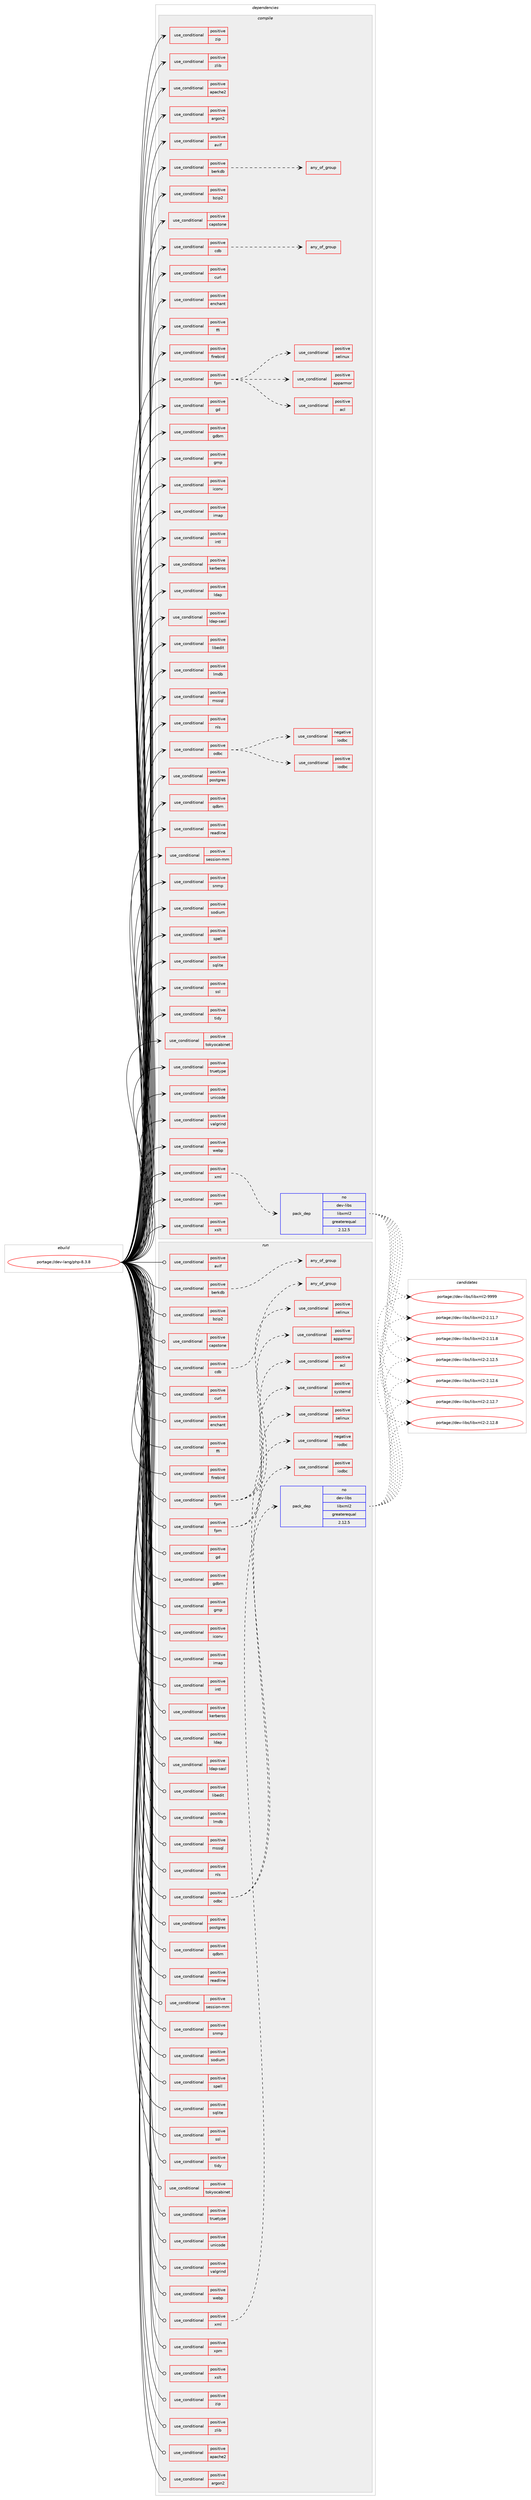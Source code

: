 digraph prolog {

# *************
# Graph options
# *************

newrank=true;
concentrate=true;
compound=true;
graph [rankdir=LR,fontname=Helvetica,fontsize=10,ranksep=1.5];#, ranksep=2.5, nodesep=0.2];
edge  [arrowhead=vee];
node  [fontname=Helvetica,fontsize=10];

# **********
# The ebuild
# **********

subgraph cluster_leftcol {
color=gray;
rank=same;
label=<<i>ebuild</i>>;
id [label="portage://dev-lang/php-8.3.8", color=red, width=4, href="../dev-lang/php-8.3.8.svg"];
}

# ****************
# The dependencies
# ****************

subgraph cluster_midcol {
color=gray;
label=<<i>dependencies</i>>;
subgraph cluster_compile {
fillcolor="#eeeeee";
style=filled;
label=<<i>compile</i>>;
subgraph cond23176 {
dependency51528 [label=<<TABLE BORDER="0" CELLBORDER="1" CELLSPACING="0" CELLPADDING="4"><TR><TD ROWSPAN="3" CELLPADDING="10">use_conditional</TD></TR><TR><TD>positive</TD></TR><TR><TD>apache2</TD></TR></TABLE>>, shape=none, color=red];
# *** BEGIN UNKNOWN DEPENDENCY TYPE (TODO) ***
# dependency51528 -> package_dependency(portage://dev-lang/php-8.3.8,install,no,www-servers,apache,none,[,,],[],[use(enable(apache2_modules_unixd),positive),use(equal(threads),none)])
# *** END UNKNOWN DEPENDENCY TYPE (TODO) ***

}
id:e -> dependency51528:w [weight=20,style="solid",arrowhead="vee"];
subgraph cond23177 {
dependency51529 [label=<<TABLE BORDER="0" CELLBORDER="1" CELLSPACING="0" CELLPADDING="4"><TR><TD ROWSPAN="3" CELLPADDING="10">use_conditional</TD></TR><TR><TD>positive</TD></TR><TR><TD>argon2</TD></TR></TABLE>>, shape=none, color=red];
# *** BEGIN UNKNOWN DEPENDENCY TYPE (TODO) ***
# dependency51529 -> package_dependency(portage://dev-lang/php-8.3.8,install,no,app-crypt,argon2,none,[,,],any_same_slot,[])
# *** END UNKNOWN DEPENDENCY TYPE (TODO) ***

}
id:e -> dependency51529:w [weight=20,style="solid",arrowhead="vee"];
subgraph cond23178 {
dependency51530 [label=<<TABLE BORDER="0" CELLBORDER="1" CELLSPACING="0" CELLPADDING="4"><TR><TD ROWSPAN="3" CELLPADDING="10">use_conditional</TD></TR><TR><TD>positive</TD></TR><TR><TD>avif</TD></TR></TABLE>>, shape=none, color=red];
# *** BEGIN UNKNOWN DEPENDENCY TYPE (TODO) ***
# dependency51530 -> package_dependency(portage://dev-lang/php-8.3.8,install,no,media-libs,libavif,none,[,,],any_same_slot,[])
# *** END UNKNOWN DEPENDENCY TYPE (TODO) ***

}
id:e -> dependency51530:w [weight=20,style="solid",arrowhead="vee"];
subgraph cond23179 {
dependency51531 [label=<<TABLE BORDER="0" CELLBORDER="1" CELLSPACING="0" CELLPADDING="4"><TR><TD ROWSPAN="3" CELLPADDING="10">use_conditional</TD></TR><TR><TD>positive</TD></TR><TR><TD>berkdb</TD></TR></TABLE>>, shape=none, color=red];
subgraph any950 {
dependency51532 [label=<<TABLE BORDER="0" CELLBORDER="1" CELLSPACING="0" CELLPADDING="4"><TR><TD CELLPADDING="10">any_of_group</TD></TR></TABLE>>, shape=none, color=red];# *** BEGIN UNKNOWN DEPENDENCY TYPE (TODO) ***
# dependency51532 -> package_dependency(portage://dev-lang/php-8.3.8,install,no,sys-libs,db,none,[,,],[slot(5.3)],[])
# *** END UNKNOWN DEPENDENCY TYPE (TODO) ***

# *** BEGIN UNKNOWN DEPENDENCY TYPE (TODO) ***
# dependency51532 -> package_dependency(portage://dev-lang/php-8.3.8,install,no,sys-libs,db,none,[,,],[slot(4.8)],[])
# *** END UNKNOWN DEPENDENCY TYPE (TODO) ***

}
dependency51531:e -> dependency51532:w [weight=20,style="dashed",arrowhead="vee"];
}
id:e -> dependency51531:w [weight=20,style="solid",arrowhead="vee"];
subgraph cond23180 {
dependency51533 [label=<<TABLE BORDER="0" CELLBORDER="1" CELLSPACING="0" CELLPADDING="4"><TR><TD ROWSPAN="3" CELLPADDING="10">use_conditional</TD></TR><TR><TD>positive</TD></TR><TR><TD>bzip2</TD></TR></TABLE>>, shape=none, color=red];
# *** BEGIN UNKNOWN DEPENDENCY TYPE (TODO) ***
# dependency51533 -> package_dependency(portage://dev-lang/php-8.3.8,install,no,app-arch,bzip2,none,[,,],[slot(0),equal],[])
# *** END UNKNOWN DEPENDENCY TYPE (TODO) ***

}
id:e -> dependency51533:w [weight=20,style="solid",arrowhead="vee"];
subgraph cond23181 {
dependency51534 [label=<<TABLE BORDER="0" CELLBORDER="1" CELLSPACING="0" CELLPADDING="4"><TR><TD ROWSPAN="3" CELLPADDING="10">use_conditional</TD></TR><TR><TD>positive</TD></TR><TR><TD>capstone</TD></TR></TABLE>>, shape=none, color=red];
# *** BEGIN UNKNOWN DEPENDENCY TYPE (TODO) ***
# dependency51534 -> package_dependency(portage://dev-lang/php-8.3.8,install,no,dev-libs,capstone,none,[,,],[],[])
# *** END UNKNOWN DEPENDENCY TYPE (TODO) ***

}
id:e -> dependency51534:w [weight=20,style="solid",arrowhead="vee"];
subgraph cond23182 {
dependency51535 [label=<<TABLE BORDER="0" CELLBORDER="1" CELLSPACING="0" CELLPADDING="4"><TR><TD ROWSPAN="3" CELLPADDING="10">use_conditional</TD></TR><TR><TD>positive</TD></TR><TR><TD>cdb</TD></TR></TABLE>>, shape=none, color=red];
subgraph any951 {
dependency51536 [label=<<TABLE BORDER="0" CELLBORDER="1" CELLSPACING="0" CELLPADDING="4"><TR><TD CELLPADDING="10">any_of_group</TD></TR></TABLE>>, shape=none, color=red];# *** BEGIN UNKNOWN DEPENDENCY TYPE (TODO) ***
# dependency51536 -> package_dependency(portage://dev-lang/php-8.3.8,install,no,dev-db,cdb,none,[,,],[],[])
# *** END UNKNOWN DEPENDENCY TYPE (TODO) ***

# *** BEGIN UNKNOWN DEPENDENCY TYPE (TODO) ***
# dependency51536 -> package_dependency(portage://dev-lang/php-8.3.8,install,no,dev-db,tinycdb,none,[,,],[],[])
# *** END UNKNOWN DEPENDENCY TYPE (TODO) ***

}
dependency51535:e -> dependency51536:w [weight=20,style="dashed",arrowhead="vee"];
}
id:e -> dependency51535:w [weight=20,style="solid",arrowhead="vee"];
subgraph cond23183 {
dependency51537 [label=<<TABLE BORDER="0" CELLBORDER="1" CELLSPACING="0" CELLPADDING="4"><TR><TD ROWSPAN="3" CELLPADDING="10">use_conditional</TD></TR><TR><TD>positive</TD></TR><TR><TD>curl</TD></TR></TABLE>>, shape=none, color=red];
# *** BEGIN UNKNOWN DEPENDENCY TYPE (TODO) ***
# dependency51537 -> package_dependency(portage://dev-lang/php-8.3.8,install,no,net-misc,curl,none,[,,],[],[])
# *** END UNKNOWN DEPENDENCY TYPE (TODO) ***

}
id:e -> dependency51537:w [weight=20,style="solid",arrowhead="vee"];
subgraph cond23184 {
dependency51538 [label=<<TABLE BORDER="0" CELLBORDER="1" CELLSPACING="0" CELLPADDING="4"><TR><TD ROWSPAN="3" CELLPADDING="10">use_conditional</TD></TR><TR><TD>positive</TD></TR><TR><TD>enchant</TD></TR></TABLE>>, shape=none, color=red];
# *** BEGIN UNKNOWN DEPENDENCY TYPE (TODO) ***
# dependency51538 -> package_dependency(portage://dev-lang/php-8.3.8,install,no,app-text,enchant,none,[,,],[slot(2)],[])
# *** END UNKNOWN DEPENDENCY TYPE (TODO) ***

}
id:e -> dependency51538:w [weight=20,style="solid",arrowhead="vee"];
subgraph cond23185 {
dependency51539 [label=<<TABLE BORDER="0" CELLBORDER="1" CELLSPACING="0" CELLPADDING="4"><TR><TD ROWSPAN="3" CELLPADDING="10">use_conditional</TD></TR><TR><TD>positive</TD></TR><TR><TD>ffi</TD></TR></TABLE>>, shape=none, color=red];
# *** BEGIN UNKNOWN DEPENDENCY TYPE (TODO) ***
# dependency51539 -> package_dependency(portage://dev-lang/php-8.3.8,install,no,dev-libs,libffi,none,[,,],any_same_slot,[])
# *** END UNKNOWN DEPENDENCY TYPE (TODO) ***

}
id:e -> dependency51539:w [weight=20,style="solid",arrowhead="vee"];
subgraph cond23186 {
dependency51540 [label=<<TABLE BORDER="0" CELLBORDER="1" CELLSPACING="0" CELLPADDING="4"><TR><TD ROWSPAN="3" CELLPADDING="10">use_conditional</TD></TR><TR><TD>positive</TD></TR><TR><TD>firebird</TD></TR></TABLE>>, shape=none, color=red];
# *** BEGIN UNKNOWN DEPENDENCY TYPE (TODO) ***
# dependency51540 -> package_dependency(portage://dev-lang/php-8.3.8,install,no,dev-db,firebird,none,[,,],[],[])
# *** END UNKNOWN DEPENDENCY TYPE (TODO) ***

}
id:e -> dependency51540:w [weight=20,style="solid",arrowhead="vee"];
subgraph cond23187 {
dependency51541 [label=<<TABLE BORDER="0" CELLBORDER="1" CELLSPACING="0" CELLPADDING="4"><TR><TD ROWSPAN="3" CELLPADDING="10">use_conditional</TD></TR><TR><TD>positive</TD></TR><TR><TD>fpm</TD></TR></TABLE>>, shape=none, color=red];
subgraph cond23188 {
dependency51542 [label=<<TABLE BORDER="0" CELLBORDER="1" CELLSPACING="0" CELLPADDING="4"><TR><TD ROWSPAN="3" CELLPADDING="10">use_conditional</TD></TR><TR><TD>positive</TD></TR><TR><TD>acl</TD></TR></TABLE>>, shape=none, color=red];
# *** BEGIN UNKNOWN DEPENDENCY TYPE (TODO) ***
# dependency51542 -> package_dependency(portage://dev-lang/php-8.3.8,install,no,sys-apps,acl,none,[,,],[],[])
# *** END UNKNOWN DEPENDENCY TYPE (TODO) ***

}
dependency51541:e -> dependency51542:w [weight=20,style="dashed",arrowhead="vee"];
subgraph cond23189 {
dependency51543 [label=<<TABLE BORDER="0" CELLBORDER="1" CELLSPACING="0" CELLPADDING="4"><TR><TD ROWSPAN="3" CELLPADDING="10">use_conditional</TD></TR><TR><TD>positive</TD></TR><TR><TD>apparmor</TD></TR></TABLE>>, shape=none, color=red];
# *** BEGIN UNKNOWN DEPENDENCY TYPE (TODO) ***
# dependency51543 -> package_dependency(portage://dev-lang/php-8.3.8,install,no,sys-libs,libapparmor,none,[,,],[],[])
# *** END UNKNOWN DEPENDENCY TYPE (TODO) ***

}
dependency51541:e -> dependency51543:w [weight=20,style="dashed",arrowhead="vee"];
subgraph cond23190 {
dependency51544 [label=<<TABLE BORDER="0" CELLBORDER="1" CELLSPACING="0" CELLPADDING="4"><TR><TD ROWSPAN="3" CELLPADDING="10">use_conditional</TD></TR><TR><TD>positive</TD></TR><TR><TD>selinux</TD></TR></TABLE>>, shape=none, color=red];
# *** BEGIN UNKNOWN DEPENDENCY TYPE (TODO) ***
# dependency51544 -> package_dependency(portage://dev-lang/php-8.3.8,install,no,sys-libs,libselinux,none,[,,],[],[])
# *** END UNKNOWN DEPENDENCY TYPE (TODO) ***

}
dependency51541:e -> dependency51544:w [weight=20,style="dashed",arrowhead="vee"];
}
id:e -> dependency51541:w [weight=20,style="solid",arrowhead="vee"];
subgraph cond23191 {
dependency51545 [label=<<TABLE BORDER="0" CELLBORDER="1" CELLSPACING="0" CELLPADDING="4"><TR><TD ROWSPAN="3" CELLPADDING="10">use_conditional</TD></TR><TR><TD>positive</TD></TR><TR><TD>gd</TD></TR></TABLE>>, shape=none, color=red];
# *** BEGIN UNKNOWN DEPENDENCY TYPE (TODO) ***
# dependency51545 -> package_dependency(portage://dev-lang/php-8.3.8,install,no,media-libs,libjpeg-turbo,none,[,,],[slot(0),equal],[])
# *** END UNKNOWN DEPENDENCY TYPE (TODO) ***

# *** BEGIN UNKNOWN DEPENDENCY TYPE (TODO) ***
# dependency51545 -> package_dependency(portage://dev-lang/php-8.3.8,install,no,media-libs,libpng,none,[,,],[slot(0),equal],[])
# *** END UNKNOWN DEPENDENCY TYPE (TODO) ***

}
id:e -> dependency51545:w [weight=20,style="solid",arrowhead="vee"];
subgraph cond23192 {
dependency51546 [label=<<TABLE BORDER="0" CELLBORDER="1" CELLSPACING="0" CELLPADDING="4"><TR><TD ROWSPAN="3" CELLPADDING="10">use_conditional</TD></TR><TR><TD>positive</TD></TR><TR><TD>gdbm</TD></TR></TABLE>>, shape=none, color=red];
# *** BEGIN UNKNOWN DEPENDENCY TYPE (TODO) ***
# dependency51546 -> package_dependency(portage://dev-lang/php-8.3.8,install,no,sys-libs,gdbm,none,[,,],[slot(0),equal],[])
# *** END UNKNOWN DEPENDENCY TYPE (TODO) ***

}
id:e -> dependency51546:w [weight=20,style="solid",arrowhead="vee"];
subgraph cond23193 {
dependency51547 [label=<<TABLE BORDER="0" CELLBORDER="1" CELLSPACING="0" CELLPADDING="4"><TR><TD ROWSPAN="3" CELLPADDING="10">use_conditional</TD></TR><TR><TD>positive</TD></TR><TR><TD>gmp</TD></TR></TABLE>>, shape=none, color=red];
# *** BEGIN UNKNOWN DEPENDENCY TYPE (TODO) ***
# dependency51547 -> package_dependency(portage://dev-lang/php-8.3.8,install,no,dev-libs,gmp,none,[,,],[slot(0),equal],[])
# *** END UNKNOWN DEPENDENCY TYPE (TODO) ***

}
id:e -> dependency51547:w [weight=20,style="solid",arrowhead="vee"];
subgraph cond23194 {
dependency51548 [label=<<TABLE BORDER="0" CELLBORDER="1" CELLSPACING="0" CELLPADDING="4"><TR><TD ROWSPAN="3" CELLPADDING="10">use_conditional</TD></TR><TR><TD>positive</TD></TR><TR><TD>iconv</TD></TR></TABLE>>, shape=none, color=red];
# *** BEGIN UNKNOWN DEPENDENCY TYPE (TODO) ***
# dependency51548 -> package_dependency(portage://dev-lang/php-8.3.8,install,no,virtual,libiconv,none,[,,],[],[])
# *** END UNKNOWN DEPENDENCY TYPE (TODO) ***

}
id:e -> dependency51548:w [weight=20,style="solid",arrowhead="vee"];
subgraph cond23195 {
dependency51549 [label=<<TABLE BORDER="0" CELLBORDER="1" CELLSPACING="0" CELLPADDING="4"><TR><TD ROWSPAN="3" CELLPADDING="10">use_conditional</TD></TR><TR><TD>positive</TD></TR><TR><TD>imap</TD></TR></TABLE>>, shape=none, color=red];
# *** BEGIN UNKNOWN DEPENDENCY TYPE (TODO) ***
# dependency51549 -> package_dependency(portage://dev-lang/php-8.3.8,install,no,net-libs,c-client,none,[,,],[],[use(equal(kerberos),none),use(equal(ssl),none)])
# *** END UNKNOWN DEPENDENCY TYPE (TODO) ***

}
id:e -> dependency51549:w [weight=20,style="solid",arrowhead="vee"];
subgraph cond23196 {
dependency51550 [label=<<TABLE BORDER="0" CELLBORDER="1" CELLSPACING="0" CELLPADDING="4"><TR><TD ROWSPAN="3" CELLPADDING="10">use_conditional</TD></TR><TR><TD>positive</TD></TR><TR><TD>intl</TD></TR></TABLE>>, shape=none, color=red];
# *** BEGIN UNKNOWN DEPENDENCY TYPE (TODO) ***
# dependency51550 -> package_dependency(portage://dev-lang/php-8.3.8,install,no,dev-libs,icu,none,[,,],any_same_slot,[])
# *** END UNKNOWN DEPENDENCY TYPE (TODO) ***

}
id:e -> dependency51550:w [weight=20,style="solid",arrowhead="vee"];
subgraph cond23197 {
dependency51551 [label=<<TABLE BORDER="0" CELLBORDER="1" CELLSPACING="0" CELLPADDING="4"><TR><TD ROWSPAN="3" CELLPADDING="10">use_conditional</TD></TR><TR><TD>positive</TD></TR><TR><TD>kerberos</TD></TR></TABLE>>, shape=none, color=red];
# *** BEGIN UNKNOWN DEPENDENCY TYPE (TODO) ***
# dependency51551 -> package_dependency(portage://dev-lang/php-8.3.8,install,no,virtual,krb5,none,[,,],[],[])
# *** END UNKNOWN DEPENDENCY TYPE (TODO) ***

}
id:e -> dependency51551:w [weight=20,style="solid",arrowhead="vee"];
subgraph cond23198 {
dependency51552 [label=<<TABLE BORDER="0" CELLBORDER="1" CELLSPACING="0" CELLPADDING="4"><TR><TD ROWSPAN="3" CELLPADDING="10">use_conditional</TD></TR><TR><TD>positive</TD></TR><TR><TD>ldap</TD></TR></TABLE>>, shape=none, color=red];
# *** BEGIN UNKNOWN DEPENDENCY TYPE (TODO) ***
# dependency51552 -> package_dependency(portage://dev-lang/php-8.3.8,install,no,net-nds,openldap,none,[,,],any_same_slot,[])
# *** END UNKNOWN DEPENDENCY TYPE (TODO) ***

}
id:e -> dependency51552:w [weight=20,style="solid",arrowhead="vee"];
subgraph cond23199 {
dependency51553 [label=<<TABLE BORDER="0" CELLBORDER="1" CELLSPACING="0" CELLPADDING="4"><TR><TD ROWSPAN="3" CELLPADDING="10">use_conditional</TD></TR><TR><TD>positive</TD></TR><TR><TD>ldap-sasl</TD></TR></TABLE>>, shape=none, color=red];
# *** BEGIN UNKNOWN DEPENDENCY TYPE (TODO) ***
# dependency51553 -> package_dependency(portage://dev-lang/php-8.3.8,install,no,dev-libs,cyrus-sasl,none,[,,],[],[])
# *** END UNKNOWN DEPENDENCY TYPE (TODO) ***

}
id:e -> dependency51553:w [weight=20,style="solid",arrowhead="vee"];
subgraph cond23200 {
dependency51554 [label=<<TABLE BORDER="0" CELLBORDER="1" CELLSPACING="0" CELLPADDING="4"><TR><TD ROWSPAN="3" CELLPADDING="10">use_conditional</TD></TR><TR><TD>positive</TD></TR><TR><TD>libedit</TD></TR></TABLE>>, shape=none, color=red];
# *** BEGIN UNKNOWN DEPENDENCY TYPE (TODO) ***
# dependency51554 -> package_dependency(portage://dev-lang/php-8.3.8,install,no,dev-libs,libedit,none,[,,],[],[])
# *** END UNKNOWN DEPENDENCY TYPE (TODO) ***

}
id:e -> dependency51554:w [weight=20,style="solid",arrowhead="vee"];
subgraph cond23201 {
dependency51555 [label=<<TABLE BORDER="0" CELLBORDER="1" CELLSPACING="0" CELLPADDING="4"><TR><TD ROWSPAN="3" CELLPADDING="10">use_conditional</TD></TR><TR><TD>positive</TD></TR><TR><TD>lmdb</TD></TR></TABLE>>, shape=none, color=red];
# *** BEGIN UNKNOWN DEPENDENCY TYPE (TODO) ***
# dependency51555 -> package_dependency(portage://dev-lang/php-8.3.8,install,no,dev-db,lmdb,none,[,,],any_same_slot,[])
# *** END UNKNOWN DEPENDENCY TYPE (TODO) ***

}
id:e -> dependency51555:w [weight=20,style="solid",arrowhead="vee"];
subgraph cond23202 {
dependency51556 [label=<<TABLE BORDER="0" CELLBORDER="1" CELLSPACING="0" CELLPADDING="4"><TR><TD ROWSPAN="3" CELLPADDING="10">use_conditional</TD></TR><TR><TD>positive</TD></TR><TR><TD>mssql</TD></TR></TABLE>>, shape=none, color=red];
# *** BEGIN UNKNOWN DEPENDENCY TYPE (TODO) ***
# dependency51556 -> package_dependency(portage://dev-lang/php-8.3.8,install,no,dev-db,freetds,none,[,,],[],[use(enable(mssql),none)])
# *** END UNKNOWN DEPENDENCY TYPE (TODO) ***

}
id:e -> dependency51556:w [weight=20,style="solid",arrowhead="vee"];
subgraph cond23203 {
dependency51557 [label=<<TABLE BORDER="0" CELLBORDER="1" CELLSPACING="0" CELLPADDING="4"><TR><TD ROWSPAN="3" CELLPADDING="10">use_conditional</TD></TR><TR><TD>positive</TD></TR><TR><TD>nls</TD></TR></TABLE>>, shape=none, color=red];
# *** BEGIN UNKNOWN DEPENDENCY TYPE (TODO) ***
# dependency51557 -> package_dependency(portage://dev-lang/php-8.3.8,install,no,sys-devel,gettext,none,[,,],[],[])
# *** END UNKNOWN DEPENDENCY TYPE (TODO) ***

}
id:e -> dependency51557:w [weight=20,style="solid",arrowhead="vee"];
subgraph cond23204 {
dependency51558 [label=<<TABLE BORDER="0" CELLBORDER="1" CELLSPACING="0" CELLPADDING="4"><TR><TD ROWSPAN="3" CELLPADDING="10">use_conditional</TD></TR><TR><TD>positive</TD></TR><TR><TD>odbc</TD></TR></TABLE>>, shape=none, color=red];
subgraph cond23205 {
dependency51559 [label=<<TABLE BORDER="0" CELLBORDER="1" CELLSPACING="0" CELLPADDING="4"><TR><TD ROWSPAN="3" CELLPADDING="10">use_conditional</TD></TR><TR><TD>positive</TD></TR><TR><TD>iodbc</TD></TR></TABLE>>, shape=none, color=red];
# *** BEGIN UNKNOWN DEPENDENCY TYPE (TODO) ***
# dependency51559 -> package_dependency(portage://dev-lang/php-8.3.8,install,no,dev-db,libiodbc,none,[,,],[],[])
# *** END UNKNOWN DEPENDENCY TYPE (TODO) ***

}
dependency51558:e -> dependency51559:w [weight=20,style="dashed",arrowhead="vee"];
subgraph cond23206 {
dependency51560 [label=<<TABLE BORDER="0" CELLBORDER="1" CELLSPACING="0" CELLPADDING="4"><TR><TD ROWSPAN="3" CELLPADDING="10">use_conditional</TD></TR><TR><TD>negative</TD></TR><TR><TD>iodbc</TD></TR></TABLE>>, shape=none, color=red];
# *** BEGIN UNKNOWN DEPENDENCY TYPE (TODO) ***
# dependency51560 -> package_dependency(portage://dev-lang/php-8.3.8,install,no,dev-db,unixODBC,none,[,,],[],[])
# *** END UNKNOWN DEPENDENCY TYPE (TODO) ***

}
dependency51558:e -> dependency51560:w [weight=20,style="dashed",arrowhead="vee"];
}
id:e -> dependency51558:w [weight=20,style="solid",arrowhead="vee"];
subgraph cond23207 {
dependency51561 [label=<<TABLE BORDER="0" CELLBORDER="1" CELLSPACING="0" CELLPADDING="4"><TR><TD ROWSPAN="3" CELLPADDING="10">use_conditional</TD></TR><TR><TD>positive</TD></TR><TR><TD>postgres</TD></TR></TABLE>>, shape=none, color=red];
# *** BEGIN UNKNOWN DEPENDENCY TYPE (TODO) ***
# dependency51561 -> package_dependency(portage://dev-lang/php-8.3.8,install,no,dev-db,postgresql,none,[,,],any_different_slot,[])
# *** END UNKNOWN DEPENDENCY TYPE (TODO) ***

}
id:e -> dependency51561:w [weight=20,style="solid",arrowhead="vee"];
subgraph cond23208 {
dependency51562 [label=<<TABLE BORDER="0" CELLBORDER="1" CELLSPACING="0" CELLPADDING="4"><TR><TD ROWSPAN="3" CELLPADDING="10">use_conditional</TD></TR><TR><TD>positive</TD></TR><TR><TD>qdbm</TD></TR></TABLE>>, shape=none, color=red];
# *** BEGIN UNKNOWN DEPENDENCY TYPE (TODO) ***
# dependency51562 -> package_dependency(portage://dev-lang/php-8.3.8,install,no,dev-db,qdbm,none,[,,],[],[])
# *** END UNKNOWN DEPENDENCY TYPE (TODO) ***

}
id:e -> dependency51562:w [weight=20,style="solid",arrowhead="vee"];
subgraph cond23209 {
dependency51563 [label=<<TABLE BORDER="0" CELLBORDER="1" CELLSPACING="0" CELLPADDING="4"><TR><TD ROWSPAN="3" CELLPADDING="10">use_conditional</TD></TR><TR><TD>positive</TD></TR><TR><TD>readline</TD></TR></TABLE>>, shape=none, color=red];
# *** BEGIN UNKNOWN DEPENDENCY TYPE (TODO) ***
# dependency51563 -> package_dependency(portage://dev-lang/php-8.3.8,install,no,sys-libs,readline,none,[,,],[slot(0),equal],[])
# *** END UNKNOWN DEPENDENCY TYPE (TODO) ***

}
id:e -> dependency51563:w [weight=20,style="solid",arrowhead="vee"];
subgraph cond23210 {
dependency51564 [label=<<TABLE BORDER="0" CELLBORDER="1" CELLSPACING="0" CELLPADDING="4"><TR><TD ROWSPAN="3" CELLPADDING="10">use_conditional</TD></TR><TR><TD>positive</TD></TR><TR><TD>session-mm</TD></TR></TABLE>>, shape=none, color=red];
# *** BEGIN UNKNOWN DEPENDENCY TYPE (TODO) ***
# dependency51564 -> package_dependency(portage://dev-lang/php-8.3.8,install,no,dev-libs,mm,none,[,,],[],[])
# *** END UNKNOWN DEPENDENCY TYPE (TODO) ***

}
id:e -> dependency51564:w [weight=20,style="solid",arrowhead="vee"];
subgraph cond23211 {
dependency51565 [label=<<TABLE BORDER="0" CELLBORDER="1" CELLSPACING="0" CELLPADDING="4"><TR><TD ROWSPAN="3" CELLPADDING="10">use_conditional</TD></TR><TR><TD>positive</TD></TR><TR><TD>snmp</TD></TR></TABLE>>, shape=none, color=red];
# *** BEGIN UNKNOWN DEPENDENCY TYPE (TODO) ***
# dependency51565 -> package_dependency(portage://dev-lang/php-8.3.8,install,no,net-analyzer,net-snmp,none,[,,],[],[])
# *** END UNKNOWN DEPENDENCY TYPE (TODO) ***

}
id:e -> dependency51565:w [weight=20,style="solid",arrowhead="vee"];
subgraph cond23212 {
dependency51566 [label=<<TABLE BORDER="0" CELLBORDER="1" CELLSPACING="0" CELLPADDING="4"><TR><TD ROWSPAN="3" CELLPADDING="10">use_conditional</TD></TR><TR><TD>positive</TD></TR><TR><TD>sodium</TD></TR></TABLE>>, shape=none, color=red];
# *** BEGIN UNKNOWN DEPENDENCY TYPE (TODO) ***
# dependency51566 -> package_dependency(portage://dev-lang/php-8.3.8,install,no,dev-libs,libsodium,none,[,,],any_same_slot,[use(disable(minimal),negative)])
# *** END UNKNOWN DEPENDENCY TYPE (TODO) ***

}
id:e -> dependency51566:w [weight=20,style="solid",arrowhead="vee"];
subgraph cond23213 {
dependency51567 [label=<<TABLE BORDER="0" CELLBORDER="1" CELLSPACING="0" CELLPADDING="4"><TR><TD ROWSPAN="3" CELLPADDING="10">use_conditional</TD></TR><TR><TD>positive</TD></TR><TR><TD>spell</TD></TR></TABLE>>, shape=none, color=red];
# *** BEGIN UNKNOWN DEPENDENCY TYPE (TODO) ***
# dependency51567 -> package_dependency(portage://dev-lang/php-8.3.8,install,no,app-text,aspell,none,[,,],[],[])
# *** END UNKNOWN DEPENDENCY TYPE (TODO) ***

}
id:e -> dependency51567:w [weight=20,style="solid",arrowhead="vee"];
subgraph cond23214 {
dependency51568 [label=<<TABLE BORDER="0" CELLBORDER="1" CELLSPACING="0" CELLPADDING="4"><TR><TD ROWSPAN="3" CELLPADDING="10">use_conditional</TD></TR><TR><TD>positive</TD></TR><TR><TD>sqlite</TD></TR></TABLE>>, shape=none, color=red];
# *** BEGIN UNKNOWN DEPENDENCY TYPE (TODO) ***
# dependency51568 -> package_dependency(portage://dev-lang/php-8.3.8,install,no,dev-db,sqlite,none,[,,],[],[])
# *** END UNKNOWN DEPENDENCY TYPE (TODO) ***

}
id:e -> dependency51568:w [weight=20,style="solid",arrowhead="vee"];
subgraph cond23215 {
dependency51569 [label=<<TABLE BORDER="0" CELLBORDER="1" CELLSPACING="0" CELLPADDING="4"><TR><TD ROWSPAN="3" CELLPADDING="10">use_conditional</TD></TR><TR><TD>positive</TD></TR><TR><TD>ssl</TD></TR></TABLE>>, shape=none, color=red];
# *** BEGIN UNKNOWN DEPENDENCY TYPE (TODO) ***
# dependency51569 -> package_dependency(portage://dev-lang/php-8.3.8,install,no,dev-libs,openssl,none,[,,],[slot(0),equal],[])
# *** END UNKNOWN DEPENDENCY TYPE (TODO) ***

}
id:e -> dependency51569:w [weight=20,style="solid",arrowhead="vee"];
subgraph cond23216 {
dependency51570 [label=<<TABLE BORDER="0" CELLBORDER="1" CELLSPACING="0" CELLPADDING="4"><TR><TD ROWSPAN="3" CELLPADDING="10">use_conditional</TD></TR><TR><TD>positive</TD></TR><TR><TD>tidy</TD></TR></TABLE>>, shape=none, color=red];
# *** BEGIN UNKNOWN DEPENDENCY TYPE (TODO) ***
# dependency51570 -> package_dependency(portage://dev-lang/php-8.3.8,install,no,app-text,htmltidy,none,[,,],[],[])
# *** END UNKNOWN DEPENDENCY TYPE (TODO) ***

}
id:e -> dependency51570:w [weight=20,style="solid",arrowhead="vee"];
subgraph cond23217 {
dependency51571 [label=<<TABLE BORDER="0" CELLBORDER="1" CELLSPACING="0" CELLPADDING="4"><TR><TD ROWSPAN="3" CELLPADDING="10">use_conditional</TD></TR><TR><TD>positive</TD></TR><TR><TD>tokyocabinet</TD></TR></TABLE>>, shape=none, color=red];
# *** BEGIN UNKNOWN DEPENDENCY TYPE (TODO) ***
# dependency51571 -> package_dependency(portage://dev-lang/php-8.3.8,install,no,dev-db,tokyocabinet,none,[,,],[],[])
# *** END UNKNOWN DEPENDENCY TYPE (TODO) ***

}
id:e -> dependency51571:w [weight=20,style="solid",arrowhead="vee"];
subgraph cond23218 {
dependency51572 [label=<<TABLE BORDER="0" CELLBORDER="1" CELLSPACING="0" CELLPADDING="4"><TR><TD ROWSPAN="3" CELLPADDING="10">use_conditional</TD></TR><TR><TD>positive</TD></TR><TR><TD>truetype</TD></TR></TABLE>>, shape=none, color=red];
# *** BEGIN UNKNOWN DEPENDENCY TYPE (TODO) ***
# dependency51572 -> package_dependency(portage://dev-lang/php-8.3.8,install,no,media-libs,freetype,none,[,,],[],[])
# *** END UNKNOWN DEPENDENCY TYPE (TODO) ***

}
id:e -> dependency51572:w [weight=20,style="solid",arrowhead="vee"];
subgraph cond23219 {
dependency51573 [label=<<TABLE BORDER="0" CELLBORDER="1" CELLSPACING="0" CELLPADDING="4"><TR><TD ROWSPAN="3" CELLPADDING="10">use_conditional</TD></TR><TR><TD>positive</TD></TR><TR><TD>unicode</TD></TR></TABLE>>, shape=none, color=red];
# *** BEGIN UNKNOWN DEPENDENCY TYPE (TODO) ***
# dependency51573 -> package_dependency(portage://dev-lang/php-8.3.8,install,no,dev-libs,oniguruma,none,[,,],any_same_slot,[])
# *** END UNKNOWN DEPENDENCY TYPE (TODO) ***

}
id:e -> dependency51573:w [weight=20,style="solid",arrowhead="vee"];
subgraph cond23220 {
dependency51574 [label=<<TABLE BORDER="0" CELLBORDER="1" CELLSPACING="0" CELLPADDING="4"><TR><TD ROWSPAN="3" CELLPADDING="10">use_conditional</TD></TR><TR><TD>positive</TD></TR><TR><TD>valgrind</TD></TR></TABLE>>, shape=none, color=red];
# *** BEGIN UNKNOWN DEPENDENCY TYPE (TODO) ***
# dependency51574 -> package_dependency(portage://dev-lang/php-8.3.8,install,no,dev-debug,valgrind,none,[,,],[],[])
# *** END UNKNOWN DEPENDENCY TYPE (TODO) ***

}
id:e -> dependency51574:w [weight=20,style="solid",arrowhead="vee"];
subgraph cond23221 {
dependency51575 [label=<<TABLE BORDER="0" CELLBORDER="1" CELLSPACING="0" CELLPADDING="4"><TR><TD ROWSPAN="3" CELLPADDING="10">use_conditional</TD></TR><TR><TD>positive</TD></TR><TR><TD>webp</TD></TR></TABLE>>, shape=none, color=red];
# *** BEGIN UNKNOWN DEPENDENCY TYPE (TODO) ***
# dependency51575 -> package_dependency(portage://dev-lang/php-8.3.8,install,no,media-libs,libwebp,none,[,,],[slot(0),equal],[])
# *** END UNKNOWN DEPENDENCY TYPE (TODO) ***

}
id:e -> dependency51575:w [weight=20,style="solid",arrowhead="vee"];
subgraph cond23222 {
dependency51576 [label=<<TABLE BORDER="0" CELLBORDER="1" CELLSPACING="0" CELLPADDING="4"><TR><TD ROWSPAN="3" CELLPADDING="10">use_conditional</TD></TR><TR><TD>positive</TD></TR><TR><TD>xml</TD></TR></TABLE>>, shape=none, color=red];
subgraph pack27290 {
dependency51577 [label=<<TABLE BORDER="0" CELLBORDER="1" CELLSPACING="0" CELLPADDING="4" WIDTH="220"><TR><TD ROWSPAN="6" CELLPADDING="30">pack_dep</TD></TR><TR><TD WIDTH="110">no</TD></TR><TR><TD>dev-libs</TD></TR><TR><TD>libxml2</TD></TR><TR><TD>greaterequal</TD></TR><TR><TD>2.12.5</TD></TR></TABLE>>, shape=none, color=blue];
}
dependency51576:e -> dependency51577:w [weight=20,style="dashed",arrowhead="vee"];
}
id:e -> dependency51576:w [weight=20,style="solid",arrowhead="vee"];
subgraph cond23223 {
dependency51578 [label=<<TABLE BORDER="0" CELLBORDER="1" CELLSPACING="0" CELLPADDING="4"><TR><TD ROWSPAN="3" CELLPADDING="10">use_conditional</TD></TR><TR><TD>positive</TD></TR><TR><TD>xpm</TD></TR></TABLE>>, shape=none, color=red];
# *** BEGIN UNKNOWN DEPENDENCY TYPE (TODO) ***
# dependency51578 -> package_dependency(portage://dev-lang/php-8.3.8,install,no,x11-libs,libXpm,none,[,,],[],[])
# *** END UNKNOWN DEPENDENCY TYPE (TODO) ***

}
id:e -> dependency51578:w [weight=20,style="solid",arrowhead="vee"];
subgraph cond23224 {
dependency51579 [label=<<TABLE BORDER="0" CELLBORDER="1" CELLSPACING="0" CELLPADDING="4"><TR><TD ROWSPAN="3" CELLPADDING="10">use_conditional</TD></TR><TR><TD>positive</TD></TR><TR><TD>xslt</TD></TR></TABLE>>, shape=none, color=red];
# *** BEGIN UNKNOWN DEPENDENCY TYPE (TODO) ***
# dependency51579 -> package_dependency(portage://dev-lang/php-8.3.8,install,no,dev-libs,libxslt,none,[,,],[],[])
# *** END UNKNOWN DEPENDENCY TYPE (TODO) ***

}
id:e -> dependency51579:w [weight=20,style="solid",arrowhead="vee"];
subgraph cond23225 {
dependency51580 [label=<<TABLE BORDER="0" CELLBORDER="1" CELLSPACING="0" CELLPADDING="4"><TR><TD ROWSPAN="3" CELLPADDING="10">use_conditional</TD></TR><TR><TD>positive</TD></TR><TR><TD>zip</TD></TR></TABLE>>, shape=none, color=red];
# *** BEGIN UNKNOWN DEPENDENCY TYPE (TODO) ***
# dependency51580 -> package_dependency(portage://dev-lang/php-8.3.8,install,no,dev-libs,libzip,none,[,,],any_same_slot,[])
# *** END UNKNOWN DEPENDENCY TYPE (TODO) ***

}
id:e -> dependency51580:w [weight=20,style="solid",arrowhead="vee"];
subgraph cond23226 {
dependency51581 [label=<<TABLE BORDER="0" CELLBORDER="1" CELLSPACING="0" CELLPADDING="4"><TR><TD ROWSPAN="3" CELLPADDING="10">use_conditional</TD></TR><TR><TD>positive</TD></TR><TR><TD>zlib</TD></TR></TABLE>>, shape=none, color=red];
# *** BEGIN UNKNOWN DEPENDENCY TYPE (TODO) ***
# dependency51581 -> package_dependency(portage://dev-lang/php-8.3.8,install,no,sys-libs,zlib,none,[,,],[slot(0),equal],[])
# *** END UNKNOWN DEPENDENCY TYPE (TODO) ***

}
id:e -> dependency51581:w [weight=20,style="solid",arrowhead="vee"];
# *** BEGIN UNKNOWN DEPENDENCY TYPE (TODO) ***
# id -> package_dependency(portage://dev-lang/php-8.3.8,install,no,app-arch,xz-utils,none,[,,],[],[])
# *** END UNKNOWN DEPENDENCY TYPE (TODO) ***

# *** BEGIN UNKNOWN DEPENDENCY TYPE (TODO) ***
# id -> package_dependency(portage://dev-lang/php-8.3.8,install,no,app-eselect,eselect-php,none,[,,],[],[use(optenable(apache2),none),use(optenable(fpm),none)])
# *** END UNKNOWN DEPENDENCY TYPE (TODO) ***

# *** BEGIN UNKNOWN DEPENDENCY TYPE (TODO) ***
# id -> package_dependency(portage://dev-lang/php-8.3.8,install,no,dev-libs,libpcre2,none,[,,],[],[use(optenable(jit),none),use(enable(unicode),none)])
# *** END UNKNOWN DEPENDENCY TYPE (TODO) ***

# *** BEGIN UNKNOWN DEPENDENCY TYPE (TODO) ***
# id -> package_dependency(portage://dev-lang/php-8.3.8,install,no,sys-devel,bison,none,[,,],[],[])
# *** END UNKNOWN DEPENDENCY TYPE (TODO) ***

# *** BEGIN UNKNOWN DEPENDENCY TYPE (TODO) ***
# id -> package_dependency(portage://dev-lang/php-8.3.8,install,no,virtual,libcrypt,none,[,,],any_same_slot,[])
# *** END UNKNOWN DEPENDENCY TYPE (TODO) ***

}
subgraph cluster_compileandrun {
fillcolor="#eeeeee";
style=filled;
label=<<i>compile and run</i>>;
}
subgraph cluster_run {
fillcolor="#eeeeee";
style=filled;
label=<<i>run</i>>;
subgraph cond23227 {
dependency51582 [label=<<TABLE BORDER="0" CELLBORDER="1" CELLSPACING="0" CELLPADDING="4"><TR><TD ROWSPAN="3" CELLPADDING="10">use_conditional</TD></TR><TR><TD>positive</TD></TR><TR><TD>apache2</TD></TR></TABLE>>, shape=none, color=red];
# *** BEGIN UNKNOWN DEPENDENCY TYPE (TODO) ***
# dependency51582 -> package_dependency(portage://dev-lang/php-8.3.8,run,no,www-servers,apache,none,[,,],[],[use(enable(apache2_modules_unixd),positive),use(equal(threads),none)])
# *** END UNKNOWN DEPENDENCY TYPE (TODO) ***

}
id:e -> dependency51582:w [weight=20,style="solid",arrowhead="odot"];
subgraph cond23228 {
dependency51583 [label=<<TABLE BORDER="0" CELLBORDER="1" CELLSPACING="0" CELLPADDING="4"><TR><TD ROWSPAN="3" CELLPADDING="10">use_conditional</TD></TR><TR><TD>positive</TD></TR><TR><TD>argon2</TD></TR></TABLE>>, shape=none, color=red];
# *** BEGIN UNKNOWN DEPENDENCY TYPE (TODO) ***
# dependency51583 -> package_dependency(portage://dev-lang/php-8.3.8,run,no,app-crypt,argon2,none,[,,],any_same_slot,[])
# *** END UNKNOWN DEPENDENCY TYPE (TODO) ***

}
id:e -> dependency51583:w [weight=20,style="solid",arrowhead="odot"];
subgraph cond23229 {
dependency51584 [label=<<TABLE BORDER="0" CELLBORDER="1" CELLSPACING="0" CELLPADDING="4"><TR><TD ROWSPAN="3" CELLPADDING="10">use_conditional</TD></TR><TR><TD>positive</TD></TR><TR><TD>avif</TD></TR></TABLE>>, shape=none, color=red];
# *** BEGIN UNKNOWN DEPENDENCY TYPE (TODO) ***
# dependency51584 -> package_dependency(portage://dev-lang/php-8.3.8,run,no,media-libs,libavif,none,[,,],any_same_slot,[])
# *** END UNKNOWN DEPENDENCY TYPE (TODO) ***

}
id:e -> dependency51584:w [weight=20,style="solid",arrowhead="odot"];
subgraph cond23230 {
dependency51585 [label=<<TABLE BORDER="0" CELLBORDER="1" CELLSPACING="0" CELLPADDING="4"><TR><TD ROWSPAN="3" CELLPADDING="10">use_conditional</TD></TR><TR><TD>positive</TD></TR><TR><TD>berkdb</TD></TR></TABLE>>, shape=none, color=red];
subgraph any952 {
dependency51586 [label=<<TABLE BORDER="0" CELLBORDER="1" CELLSPACING="0" CELLPADDING="4"><TR><TD CELLPADDING="10">any_of_group</TD></TR></TABLE>>, shape=none, color=red];# *** BEGIN UNKNOWN DEPENDENCY TYPE (TODO) ***
# dependency51586 -> package_dependency(portage://dev-lang/php-8.3.8,run,no,sys-libs,db,none,[,,],[slot(5.3)],[])
# *** END UNKNOWN DEPENDENCY TYPE (TODO) ***

# *** BEGIN UNKNOWN DEPENDENCY TYPE (TODO) ***
# dependency51586 -> package_dependency(portage://dev-lang/php-8.3.8,run,no,sys-libs,db,none,[,,],[slot(4.8)],[])
# *** END UNKNOWN DEPENDENCY TYPE (TODO) ***

}
dependency51585:e -> dependency51586:w [weight=20,style="dashed",arrowhead="vee"];
}
id:e -> dependency51585:w [weight=20,style="solid",arrowhead="odot"];
subgraph cond23231 {
dependency51587 [label=<<TABLE BORDER="0" CELLBORDER="1" CELLSPACING="0" CELLPADDING="4"><TR><TD ROWSPAN="3" CELLPADDING="10">use_conditional</TD></TR><TR><TD>positive</TD></TR><TR><TD>bzip2</TD></TR></TABLE>>, shape=none, color=red];
# *** BEGIN UNKNOWN DEPENDENCY TYPE (TODO) ***
# dependency51587 -> package_dependency(portage://dev-lang/php-8.3.8,run,no,app-arch,bzip2,none,[,,],[slot(0),equal],[])
# *** END UNKNOWN DEPENDENCY TYPE (TODO) ***

}
id:e -> dependency51587:w [weight=20,style="solid",arrowhead="odot"];
subgraph cond23232 {
dependency51588 [label=<<TABLE BORDER="0" CELLBORDER="1" CELLSPACING="0" CELLPADDING="4"><TR><TD ROWSPAN="3" CELLPADDING="10">use_conditional</TD></TR><TR><TD>positive</TD></TR><TR><TD>capstone</TD></TR></TABLE>>, shape=none, color=red];
# *** BEGIN UNKNOWN DEPENDENCY TYPE (TODO) ***
# dependency51588 -> package_dependency(portage://dev-lang/php-8.3.8,run,no,dev-libs,capstone,none,[,,],[],[])
# *** END UNKNOWN DEPENDENCY TYPE (TODO) ***

}
id:e -> dependency51588:w [weight=20,style="solid",arrowhead="odot"];
subgraph cond23233 {
dependency51589 [label=<<TABLE BORDER="0" CELLBORDER="1" CELLSPACING="0" CELLPADDING="4"><TR><TD ROWSPAN="3" CELLPADDING="10">use_conditional</TD></TR><TR><TD>positive</TD></TR><TR><TD>cdb</TD></TR></TABLE>>, shape=none, color=red];
subgraph any953 {
dependency51590 [label=<<TABLE BORDER="0" CELLBORDER="1" CELLSPACING="0" CELLPADDING="4"><TR><TD CELLPADDING="10">any_of_group</TD></TR></TABLE>>, shape=none, color=red];# *** BEGIN UNKNOWN DEPENDENCY TYPE (TODO) ***
# dependency51590 -> package_dependency(portage://dev-lang/php-8.3.8,run,no,dev-db,cdb,none,[,,],[],[])
# *** END UNKNOWN DEPENDENCY TYPE (TODO) ***

# *** BEGIN UNKNOWN DEPENDENCY TYPE (TODO) ***
# dependency51590 -> package_dependency(portage://dev-lang/php-8.3.8,run,no,dev-db,tinycdb,none,[,,],[],[])
# *** END UNKNOWN DEPENDENCY TYPE (TODO) ***

}
dependency51589:e -> dependency51590:w [weight=20,style="dashed",arrowhead="vee"];
}
id:e -> dependency51589:w [weight=20,style="solid",arrowhead="odot"];
subgraph cond23234 {
dependency51591 [label=<<TABLE BORDER="0" CELLBORDER="1" CELLSPACING="0" CELLPADDING="4"><TR><TD ROWSPAN="3" CELLPADDING="10">use_conditional</TD></TR><TR><TD>positive</TD></TR><TR><TD>curl</TD></TR></TABLE>>, shape=none, color=red];
# *** BEGIN UNKNOWN DEPENDENCY TYPE (TODO) ***
# dependency51591 -> package_dependency(portage://dev-lang/php-8.3.8,run,no,net-misc,curl,none,[,,],[],[])
# *** END UNKNOWN DEPENDENCY TYPE (TODO) ***

}
id:e -> dependency51591:w [weight=20,style="solid",arrowhead="odot"];
subgraph cond23235 {
dependency51592 [label=<<TABLE BORDER="0" CELLBORDER="1" CELLSPACING="0" CELLPADDING="4"><TR><TD ROWSPAN="3" CELLPADDING="10">use_conditional</TD></TR><TR><TD>positive</TD></TR><TR><TD>enchant</TD></TR></TABLE>>, shape=none, color=red];
# *** BEGIN UNKNOWN DEPENDENCY TYPE (TODO) ***
# dependency51592 -> package_dependency(portage://dev-lang/php-8.3.8,run,no,app-text,enchant,none,[,,],[slot(2)],[])
# *** END UNKNOWN DEPENDENCY TYPE (TODO) ***

}
id:e -> dependency51592:w [weight=20,style="solid",arrowhead="odot"];
subgraph cond23236 {
dependency51593 [label=<<TABLE BORDER="0" CELLBORDER="1" CELLSPACING="0" CELLPADDING="4"><TR><TD ROWSPAN="3" CELLPADDING="10">use_conditional</TD></TR><TR><TD>positive</TD></TR><TR><TD>ffi</TD></TR></TABLE>>, shape=none, color=red];
# *** BEGIN UNKNOWN DEPENDENCY TYPE (TODO) ***
# dependency51593 -> package_dependency(portage://dev-lang/php-8.3.8,run,no,dev-libs,libffi,none,[,,],any_same_slot,[])
# *** END UNKNOWN DEPENDENCY TYPE (TODO) ***

}
id:e -> dependency51593:w [weight=20,style="solid",arrowhead="odot"];
subgraph cond23237 {
dependency51594 [label=<<TABLE BORDER="0" CELLBORDER="1" CELLSPACING="0" CELLPADDING="4"><TR><TD ROWSPAN="3" CELLPADDING="10">use_conditional</TD></TR><TR><TD>positive</TD></TR><TR><TD>firebird</TD></TR></TABLE>>, shape=none, color=red];
# *** BEGIN UNKNOWN DEPENDENCY TYPE (TODO) ***
# dependency51594 -> package_dependency(portage://dev-lang/php-8.3.8,run,no,dev-db,firebird,none,[,,],[],[])
# *** END UNKNOWN DEPENDENCY TYPE (TODO) ***

}
id:e -> dependency51594:w [weight=20,style="solid",arrowhead="odot"];
subgraph cond23238 {
dependency51595 [label=<<TABLE BORDER="0" CELLBORDER="1" CELLSPACING="0" CELLPADDING="4"><TR><TD ROWSPAN="3" CELLPADDING="10">use_conditional</TD></TR><TR><TD>positive</TD></TR><TR><TD>fpm</TD></TR></TABLE>>, shape=none, color=red];
subgraph cond23239 {
dependency51596 [label=<<TABLE BORDER="0" CELLBORDER="1" CELLSPACING="0" CELLPADDING="4"><TR><TD ROWSPAN="3" CELLPADDING="10">use_conditional</TD></TR><TR><TD>positive</TD></TR><TR><TD>acl</TD></TR></TABLE>>, shape=none, color=red];
# *** BEGIN UNKNOWN DEPENDENCY TYPE (TODO) ***
# dependency51596 -> package_dependency(portage://dev-lang/php-8.3.8,run,no,sys-apps,acl,none,[,,],[],[])
# *** END UNKNOWN DEPENDENCY TYPE (TODO) ***

}
dependency51595:e -> dependency51596:w [weight=20,style="dashed",arrowhead="vee"];
subgraph cond23240 {
dependency51597 [label=<<TABLE BORDER="0" CELLBORDER="1" CELLSPACING="0" CELLPADDING="4"><TR><TD ROWSPAN="3" CELLPADDING="10">use_conditional</TD></TR><TR><TD>positive</TD></TR><TR><TD>apparmor</TD></TR></TABLE>>, shape=none, color=red];
# *** BEGIN UNKNOWN DEPENDENCY TYPE (TODO) ***
# dependency51597 -> package_dependency(portage://dev-lang/php-8.3.8,run,no,sys-libs,libapparmor,none,[,,],[],[])
# *** END UNKNOWN DEPENDENCY TYPE (TODO) ***

}
dependency51595:e -> dependency51597:w [weight=20,style="dashed",arrowhead="vee"];
subgraph cond23241 {
dependency51598 [label=<<TABLE BORDER="0" CELLBORDER="1" CELLSPACING="0" CELLPADDING="4"><TR><TD ROWSPAN="3" CELLPADDING="10">use_conditional</TD></TR><TR><TD>positive</TD></TR><TR><TD>selinux</TD></TR></TABLE>>, shape=none, color=red];
# *** BEGIN UNKNOWN DEPENDENCY TYPE (TODO) ***
# dependency51598 -> package_dependency(portage://dev-lang/php-8.3.8,run,no,sys-libs,libselinux,none,[,,],[],[])
# *** END UNKNOWN DEPENDENCY TYPE (TODO) ***

}
dependency51595:e -> dependency51598:w [weight=20,style="dashed",arrowhead="vee"];
}
id:e -> dependency51595:w [weight=20,style="solid",arrowhead="odot"];
subgraph cond23242 {
dependency51599 [label=<<TABLE BORDER="0" CELLBORDER="1" CELLSPACING="0" CELLPADDING="4"><TR><TD ROWSPAN="3" CELLPADDING="10">use_conditional</TD></TR><TR><TD>positive</TD></TR><TR><TD>fpm</TD></TR></TABLE>>, shape=none, color=red];
subgraph cond23243 {
dependency51600 [label=<<TABLE BORDER="0" CELLBORDER="1" CELLSPACING="0" CELLPADDING="4"><TR><TD ROWSPAN="3" CELLPADDING="10">use_conditional</TD></TR><TR><TD>positive</TD></TR><TR><TD>selinux</TD></TR></TABLE>>, shape=none, color=red];
# *** BEGIN UNKNOWN DEPENDENCY TYPE (TODO) ***
# dependency51600 -> package_dependency(portage://dev-lang/php-8.3.8,run,no,sec-policy,selinux-phpfpm,none,[,,],[],[])
# *** END UNKNOWN DEPENDENCY TYPE (TODO) ***

}
dependency51599:e -> dependency51600:w [weight=20,style="dashed",arrowhead="vee"];
subgraph cond23244 {
dependency51601 [label=<<TABLE BORDER="0" CELLBORDER="1" CELLSPACING="0" CELLPADDING="4"><TR><TD ROWSPAN="3" CELLPADDING="10">use_conditional</TD></TR><TR><TD>positive</TD></TR><TR><TD>systemd</TD></TR></TABLE>>, shape=none, color=red];
# *** BEGIN UNKNOWN DEPENDENCY TYPE (TODO) ***
# dependency51601 -> package_dependency(portage://dev-lang/php-8.3.8,run,no,sys-apps,systemd,none,[,,],[],[])
# *** END UNKNOWN DEPENDENCY TYPE (TODO) ***

}
dependency51599:e -> dependency51601:w [weight=20,style="dashed",arrowhead="vee"];
}
id:e -> dependency51599:w [weight=20,style="solid",arrowhead="odot"];
subgraph cond23245 {
dependency51602 [label=<<TABLE BORDER="0" CELLBORDER="1" CELLSPACING="0" CELLPADDING="4"><TR><TD ROWSPAN="3" CELLPADDING="10">use_conditional</TD></TR><TR><TD>positive</TD></TR><TR><TD>gd</TD></TR></TABLE>>, shape=none, color=red];
# *** BEGIN UNKNOWN DEPENDENCY TYPE (TODO) ***
# dependency51602 -> package_dependency(portage://dev-lang/php-8.3.8,run,no,media-libs,libjpeg-turbo,none,[,,],[slot(0),equal],[])
# *** END UNKNOWN DEPENDENCY TYPE (TODO) ***

# *** BEGIN UNKNOWN DEPENDENCY TYPE (TODO) ***
# dependency51602 -> package_dependency(portage://dev-lang/php-8.3.8,run,no,media-libs,libpng,none,[,,],[slot(0),equal],[])
# *** END UNKNOWN DEPENDENCY TYPE (TODO) ***

}
id:e -> dependency51602:w [weight=20,style="solid",arrowhead="odot"];
subgraph cond23246 {
dependency51603 [label=<<TABLE BORDER="0" CELLBORDER="1" CELLSPACING="0" CELLPADDING="4"><TR><TD ROWSPAN="3" CELLPADDING="10">use_conditional</TD></TR><TR><TD>positive</TD></TR><TR><TD>gdbm</TD></TR></TABLE>>, shape=none, color=red];
# *** BEGIN UNKNOWN DEPENDENCY TYPE (TODO) ***
# dependency51603 -> package_dependency(portage://dev-lang/php-8.3.8,run,no,sys-libs,gdbm,none,[,,],[slot(0),equal],[])
# *** END UNKNOWN DEPENDENCY TYPE (TODO) ***

}
id:e -> dependency51603:w [weight=20,style="solid",arrowhead="odot"];
subgraph cond23247 {
dependency51604 [label=<<TABLE BORDER="0" CELLBORDER="1" CELLSPACING="0" CELLPADDING="4"><TR><TD ROWSPAN="3" CELLPADDING="10">use_conditional</TD></TR><TR><TD>positive</TD></TR><TR><TD>gmp</TD></TR></TABLE>>, shape=none, color=red];
# *** BEGIN UNKNOWN DEPENDENCY TYPE (TODO) ***
# dependency51604 -> package_dependency(portage://dev-lang/php-8.3.8,run,no,dev-libs,gmp,none,[,,],[slot(0),equal],[])
# *** END UNKNOWN DEPENDENCY TYPE (TODO) ***

}
id:e -> dependency51604:w [weight=20,style="solid",arrowhead="odot"];
subgraph cond23248 {
dependency51605 [label=<<TABLE BORDER="0" CELLBORDER="1" CELLSPACING="0" CELLPADDING="4"><TR><TD ROWSPAN="3" CELLPADDING="10">use_conditional</TD></TR><TR><TD>positive</TD></TR><TR><TD>iconv</TD></TR></TABLE>>, shape=none, color=red];
# *** BEGIN UNKNOWN DEPENDENCY TYPE (TODO) ***
# dependency51605 -> package_dependency(portage://dev-lang/php-8.3.8,run,no,virtual,libiconv,none,[,,],[],[])
# *** END UNKNOWN DEPENDENCY TYPE (TODO) ***

}
id:e -> dependency51605:w [weight=20,style="solid",arrowhead="odot"];
subgraph cond23249 {
dependency51606 [label=<<TABLE BORDER="0" CELLBORDER="1" CELLSPACING="0" CELLPADDING="4"><TR><TD ROWSPAN="3" CELLPADDING="10">use_conditional</TD></TR><TR><TD>positive</TD></TR><TR><TD>imap</TD></TR></TABLE>>, shape=none, color=red];
# *** BEGIN UNKNOWN DEPENDENCY TYPE (TODO) ***
# dependency51606 -> package_dependency(portage://dev-lang/php-8.3.8,run,no,net-libs,c-client,none,[,,],[],[use(equal(kerberos),none),use(equal(ssl),none)])
# *** END UNKNOWN DEPENDENCY TYPE (TODO) ***

}
id:e -> dependency51606:w [weight=20,style="solid",arrowhead="odot"];
subgraph cond23250 {
dependency51607 [label=<<TABLE BORDER="0" CELLBORDER="1" CELLSPACING="0" CELLPADDING="4"><TR><TD ROWSPAN="3" CELLPADDING="10">use_conditional</TD></TR><TR><TD>positive</TD></TR><TR><TD>intl</TD></TR></TABLE>>, shape=none, color=red];
# *** BEGIN UNKNOWN DEPENDENCY TYPE (TODO) ***
# dependency51607 -> package_dependency(portage://dev-lang/php-8.3.8,run,no,dev-libs,icu,none,[,,],any_same_slot,[])
# *** END UNKNOWN DEPENDENCY TYPE (TODO) ***

}
id:e -> dependency51607:w [weight=20,style="solid",arrowhead="odot"];
subgraph cond23251 {
dependency51608 [label=<<TABLE BORDER="0" CELLBORDER="1" CELLSPACING="0" CELLPADDING="4"><TR><TD ROWSPAN="3" CELLPADDING="10">use_conditional</TD></TR><TR><TD>positive</TD></TR><TR><TD>kerberos</TD></TR></TABLE>>, shape=none, color=red];
# *** BEGIN UNKNOWN DEPENDENCY TYPE (TODO) ***
# dependency51608 -> package_dependency(portage://dev-lang/php-8.3.8,run,no,virtual,krb5,none,[,,],[],[])
# *** END UNKNOWN DEPENDENCY TYPE (TODO) ***

}
id:e -> dependency51608:w [weight=20,style="solid",arrowhead="odot"];
subgraph cond23252 {
dependency51609 [label=<<TABLE BORDER="0" CELLBORDER="1" CELLSPACING="0" CELLPADDING="4"><TR><TD ROWSPAN="3" CELLPADDING="10">use_conditional</TD></TR><TR><TD>positive</TD></TR><TR><TD>ldap</TD></TR></TABLE>>, shape=none, color=red];
# *** BEGIN UNKNOWN DEPENDENCY TYPE (TODO) ***
# dependency51609 -> package_dependency(portage://dev-lang/php-8.3.8,run,no,net-nds,openldap,none,[,,],any_same_slot,[])
# *** END UNKNOWN DEPENDENCY TYPE (TODO) ***

}
id:e -> dependency51609:w [weight=20,style="solid",arrowhead="odot"];
subgraph cond23253 {
dependency51610 [label=<<TABLE BORDER="0" CELLBORDER="1" CELLSPACING="0" CELLPADDING="4"><TR><TD ROWSPAN="3" CELLPADDING="10">use_conditional</TD></TR><TR><TD>positive</TD></TR><TR><TD>ldap-sasl</TD></TR></TABLE>>, shape=none, color=red];
# *** BEGIN UNKNOWN DEPENDENCY TYPE (TODO) ***
# dependency51610 -> package_dependency(portage://dev-lang/php-8.3.8,run,no,dev-libs,cyrus-sasl,none,[,,],[],[])
# *** END UNKNOWN DEPENDENCY TYPE (TODO) ***

}
id:e -> dependency51610:w [weight=20,style="solid",arrowhead="odot"];
subgraph cond23254 {
dependency51611 [label=<<TABLE BORDER="0" CELLBORDER="1" CELLSPACING="0" CELLPADDING="4"><TR><TD ROWSPAN="3" CELLPADDING="10">use_conditional</TD></TR><TR><TD>positive</TD></TR><TR><TD>libedit</TD></TR></TABLE>>, shape=none, color=red];
# *** BEGIN UNKNOWN DEPENDENCY TYPE (TODO) ***
# dependency51611 -> package_dependency(portage://dev-lang/php-8.3.8,run,no,dev-libs,libedit,none,[,,],[],[])
# *** END UNKNOWN DEPENDENCY TYPE (TODO) ***

}
id:e -> dependency51611:w [weight=20,style="solid",arrowhead="odot"];
subgraph cond23255 {
dependency51612 [label=<<TABLE BORDER="0" CELLBORDER="1" CELLSPACING="0" CELLPADDING="4"><TR><TD ROWSPAN="3" CELLPADDING="10">use_conditional</TD></TR><TR><TD>positive</TD></TR><TR><TD>lmdb</TD></TR></TABLE>>, shape=none, color=red];
# *** BEGIN UNKNOWN DEPENDENCY TYPE (TODO) ***
# dependency51612 -> package_dependency(portage://dev-lang/php-8.3.8,run,no,dev-db,lmdb,none,[,,],any_same_slot,[])
# *** END UNKNOWN DEPENDENCY TYPE (TODO) ***

}
id:e -> dependency51612:w [weight=20,style="solid",arrowhead="odot"];
subgraph cond23256 {
dependency51613 [label=<<TABLE BORDER="0" CELLBORDER="1" CELLSPACING="0" CELLPADDING="4"><TR><TD ROWSPAN="3" CELLPADDING="10">use_conditional</TD></TR><TR><TD>positive</TD></TR><TR><TD>mssql</TD></TR></TABLE>>, shape=none, color=red];
# *** BEGIN UNKNOWN DEPENDENCY TYPE (TODO) ***
# dependency51613 -> package_dependency(portage://dev-lang/php-8.3.8,run,no,dev-db,freetds,none,[,,],[],[use(enable(mssql),none)])
# *** END UNKNOWN DEPENDENCY TYPE (TODO) ***

}
id:e -> dependency51613:w [weight=20,style="solid",arrowhead="odot"];
subgraph cond23257 {
dependency51614 [label=<<TABLE BORDER="0" CELLBORDER="1" CELLSPACING="0" CELLPADDING="4"><TR><TD ROWSPAN="3" CELLPADDING="10">use_conditional</TD></TR><TR><TD>positive</TD></TR><TR><TD>nls</TD></TR></TABLE>>, shape=none, color=red];
# *** BEGIN UNKNOWN DEPENDENCY TYPE (TODO) ***
# dependency51614 -> package_dependency(portage://dev-lang/php-8.3.8,run,no,sys-devel,gettext,none,[,,],[],[])
# *** END UNKNOWN DEPENDENCY TYPE (TODO) ***

}
id:e -> dependency51614:w [weight=20,style="solid",arrowhead="odot"];
subgraph cond23258 {
dependency51615 [label=<<TABLE BORDER="0" CELLBORDER="1" CELLSPACING="0" CELLPADDING="4"><TR><TD ROWSPAN="3" CELLPADDING="10">use_conditional</TD></TR><TR><TD>positive</TD></TR><TR><TD>odbc</TD></TR></TABLE>>, shape=none, color=red];
subgraph cond23259 {
dependency51616 [label=<<TABLE BORDER="0" CELLBORDER="1" CELLSPACING="0" CELLPADDING="4"><TR><TD ROWSPAN="3" CELLPADDING="10">use_conditional</TD></TR><TR><TD>positive</TD></TR><TR><TD>iodbc</TD></TR></TABLE>>, shape=none, color=red];
# *** BEGIN UNKNOWN DEPENDENCY TYPE (TODO) ***
# dependency51616 -> package_dependency(portage://dev-lang/php-8.3.8,run,no,dev-db,libiodbc,none,[,,],[],[])
# *** END UNKNOWN DEPENDENCY TYPE (TODO) ***

}
dependency51615:e -> dependency51616:w [weight=20,style="dashed",arrowhead="vee"];
subgraph cond23260 {
dependency51617 [label=<<TABLE BORDER="0" CELLBORDER="1" CELLSPACING="0" CELLPADDING="4"><TR><TD ROWSPAN="3" CELLPADDING="10">use_conditional</TD></TR><TR><TD>negative</TD></TR><TR><TD>iodbc</TD></TR></TABLE>>, shape=none, color=red];
# *** BEGIN UNKNOWN DEPENDENCY TYPE (TODO) ***
# dependency51617 -> package_dependency(portage://dev-lang/php-8.3.8,run,no,dev-db,unixODBC,none,[,,],[],[])
# *** END UNKNOWN DEPENDENCY TYPE (TODO) ***

}
dependency51615:e -> dependency51617:w [weight=20,style="dashed",arrowhead="vee"];
}
id:e -> dependency51615:w [weight=20,style="solid",arrowhead="odot"];
subgraph cond23261 {
dependency51618 [label=<<TABLE BORDER="0" CELLBORDER="1" CELLSPACING="0" CELLPADDING="4"><TR><TD ROWSPAN="3" CELLPADDING="10">use_conditional</TD></TR><TR><TD>positive</TD></TR><TR><TD>postgres</TD></TR></TABLE>>, shape=none, color=red];
# *** BEGIN UNKNOWN DEPENDENCY TYPE (TODO) ***
# dependency51618 -> package_dependency(portage://dev-lang/php-8.3.8,run,no,dev-db,postgresql,none,[,,],any_different_slot,[])
# *** END UNKNOWN DEPENDENCY TYPE (TODO) ***

}
id:e -> dependency51618:w [weight=20,style="solid",arrowhead="odot"];
subgraph cond23262 {
dependency51619 [label=<<TABLE BORDER="0" CELLBORDER="1" CELLSPACING="0" CELLPADDING="4"><TR><TD ROWSPAN="3" CELLPADDING="10">use_conditional</TD></TR><TR><TD>positive</TD></TR><TR><TD>qdbm</TD></TR></TABLE>>, shape=none, color=red];
# *** BEGIN UNKNOWN DEPENDENCY TYPE (TODO) ***
# dependency51619 -> package_dependency(portage://dev-lang/php-8.3.8,run,no,dev-db,qdbm,none,[,,],[],[])
# *** END UNKNOWN DEPENDENCY TYPE (TODO) ***

}
id:e -> dependency51619:w [weight=20,style="solid",arrowhead="odot"];
subgraph cond23263 {
dependency51620 [label=<<TABLE BORDER="0" CELLBORDER="1" CELLSPACING="0" CELLPADDING="4"><TR><TD ROWSPAN="3" CELLPADDING="10">use_conditional</TD></TR><TR><TD>positive</TD></TR><TR><TD>readline</TD></TR></TABLE>>, shape=none, color=red];
# *** BEGIN UNKNOWN DEPENDENCY TYPE (TODO) ***
# dependency51620 -> package_dependency(portage://dev-lang/php-8.3.8,run,no,sys-libs,readline,none,[,,],[slot(0),equal],[])
# *** END UNKNOWN DEPENDENCY TYPE (TODO) ***

}
id:e -> dependency51620:w [weight=20,style="solid",arrowhead="odot"];
subgraph cond23264 {
dependency51621 [label=<<TABLE BORDER="0" CELLBORDER="1" CELLSPACING="0" CELLPADDING="4"><TR><TD ROWSPAN="3" CELLPADDING="10">use_conditional</TD></TR><TR><TD>positive</TD></TR><TR><TD>session-mm</TD></TR></TABLE>>, shape=none, color=red];
# *** BEGIN UNKNOWN DEPENDENCY TYPE (TODO) ***
# dependency51621 -> package_dependency(portage://dev-lang/php-8.3.8,run,no,dev-libs,mm,none,[,,],[],[])
# *** END UNKNOWN DEPENDENCY TYPE (TODO) ***

}
id:e -> dependency51621:w [weight=20,style="solid",arrowhead="odot"];
subgraph cond23265 {
dependency51622 [label=<<TABLE BORDER="0" CELLBORDER="1" CELLSPACING="0" CELLPADDING="4"><TR><TD ROWSPAN="3" CELLPADDING="10">use_conditional</TD></TR><TR><TD>positive</TD></TR><TR><TD>snmp</TD></TR></TABLE>>, shape=none, color=red];
# *** BEGIN UNKNOWN DEPENDENCY TYPE (TODO) ***
# dependency51622 -> package_dependency(portage://dev-lang/php-8.3.8,run,no,net-analyzer,net-snmp,none,[,,],[],[])
# *** END UNKNOWN DEPENDENCY TYPE (TODO) ***

}
id:e -> dependency51622:w [weight=20,style="solid",arrowhead="odot"];
subgraph cond23266 {
dependency51623 [label=<<TABLE BORDER="0" CELLBORDER="1" CELLSPACING="0" CELLPADDING="4"><TR><TD ROWSPAN="3" CELLPADDING="10">use_conditional</TD></TR><TR><TD>positive</TD></TR><TR><TD>sodium</TD></TR></TABLE>>, shape=none, color=red];
# *** BEGIN UNKNOWN DEPENDENCY TYPE (TODO) ***
# dependency51623 -> package_dependency(portage://dev-lang/php-8.3.8,run,no,dev-libs,libsodium,none,[,,],any_same_slot,[use(disable(minimal),negative)])
# *** END UNKNOWN DEPENDENCY TYPE (TODO) ***

}
id:e -> dependency51623:w [weight=20,style="solid",arrowhead="odot"];
subgraph cond23267 {
dependency51624 [label=<<TABLE BORDER="0" CELLBORDER="1" CELLSPACING="0" CELLPADDING="4"><TR><TD ROWSPAN="3" CELLPADDING="10">use_conditional</TD></TR><TR><TD>positive</TD></TR><TR><TD>spell</TD></TR></TABLE>>, shape=none, color=red];
# *** BEGIN UNKNOWN DEPENDENCY TYPE (TODO) ***
# dependency51624 -> package_dependency(portage://dev-lang/php-8.3.8,run,no,app-text,aspell,none,[,,],[],[])
# *** END UNKNOWN DEPENDENCY TYPE (TODO) ***

}
id:e -> dependency51624:w [weight=20,style="solid",arrowhead="odot"];
subgraph cond23268 {
dependency51625 [label=<<TABLE BORDER="0" CELLBORDER="1" CELLSPACING="0" CELLPADDING="4"><TR><TD ROWSPAN="3" CELLPADDING="10">use_conditional</TD></TR><TR><TD>positive</TD></TR><TR><TD>sqlite</TD></TR></TABLE>>, shape=none, color=red];
# *** BEGIN UNKNOWN DEPENDENCY TYPE (TODO) ***
# dependency51625 -> package_dependency(portage://dev-lang/php-8.3.8,run,no,dev-db,sqlite,none,[,,],[],[])
# *** END UNKNOWN DEPENDENCY TYPE (TODO) ***

}
id:e -> dependency51625:w [weight=20,style="solid",arrowhead="odot"];
subgraph cond23269 {
dependency51626 [label=<<TABLE BORDER="0" CELLBORDER="1" CELLSPACING="0" CELLPADDING="4"><TR><TD ROWSPAN="3" CELLPADDING="10">use_conditional</TD></TR><TR><TD>positive</TD></TR><TR><TD>ssl</TD></TR></TABLE>>, shape=none, color=red];
# *** BEGIN UNKNOWN DEPENDENCY TYPE (TODO) ***
# dependency51626 -> package_dependency(portage://dev-lang/php-8.3.8,run,no,dev-libs,openssl,none,[,,],[slot(0),equal],[])
# *** END UNKNOWN DEPENDENCY TYPE (TODO) ***

}
id:e -> dependency51626:w [weight=20,style="solid",arrowhead="odot"];
subgraph cond23270 {
dependency51627 [label=<<TABLE BORDER="0" CELLBORDER="1" CELLSPACING="0" CELLPADDING="4"><TR><TD ROWSPAN="3" CELLPADDING="10">use_conditional</TD></TR><TR><TD>positive</TD></TR><TR><TD>tidy</TD></TR></TABLE>>, shape=none, color=red];
# *** BEGIN UNKNOWN DEPENDENCY TYPE (TODO) ***
# dependency51627 -> package_dependency(portage://dev-lang/php-8.3.8,run,no,app-text,htmltidy,none,[,,],[],[])
# *** END UNKNOWN DEPENDENCY TYPE (TODO) ***

}
id:e -> dependency51627:w [weight=20,style="solid",arrowhead="odot"];
subgraph cond23271 {
dependency51628 [label=<<TABLE BORDER="0" CELLBORDER="1" CELLSPACING="0" CELLPADDING="4"><TR><TD ROWSPAN="3" CELLPADDING="10">use_conditional</TD></TR><TR><TD>positive</TD></TR><TR><TD>tokyocabinet</TD></TR></TABLE>>, shape=none, color=red];
# *** BEGIN UNKNOWN DEPENDENCY TYPE (TODO) ***
# dependency51628 -> package_dependency(portage://dev-lang/php-8.3.8,run,no,dev-db,tokyocabinet,none,[,,],[],[])
# *** END UNKNOWN DEPENDENCY TYPE (TODO) ***

}
id:e -> dependency51628:w [weight=20,style="solid",arrowhead="odot"];
subgraph cond23272 {
dependency51629 [label=<<TABLE BORDER="0" CELLBORDER="1" CELLSPACING="0" CELLPADDING="4"><TR><TD ROWSPAN="3" CELLPADDING="10">use_conditional</TD></TR><TR><TD>positive</TD></TR><TR><TD>truetype</TD></TR></TABLE>>, shape=none, color=red];
# *** BEGIN UNKNOWN DEPENDENCY TYPE (TODO) ***
# dependency51629 -> package_dependency(portage://dev-lang/php-8.3.8,run,no,media-libs,freetype,none,[,,],[],[])
# *** END UNKNOWN DEPENDENCY TYPE (TODO) ***

}
id:e -> dependency51629:w [weight=20,style="solid",arrowhead="odot"];
subgraph cond23273 {
dependency51630 [label=<<TABLE BORDER="0" CELLBORDER="1" CELLSPACING="0" CELLPADDING="4"><TR><TD ROWSPAN="3" CELLPADDING="10">use_conditional</TD></TR><TR><TD>positive</TD></TR><TR><TD>unicode</TD></TR></TABLE>>, shape=none, color=red];
# *** BEGIN UNKNOWN DEPENDENCY TYPE (TODO) ***
# dependency51630 -> package_dependency(portage://dev-lang/php-8.3.8,run,no,dev-libs,oniguruma,none,[,,],any_same_slot,[])
# *** END UNKNOWN DEPENDENCY TYPE (TODO) ***

}
id:e -> dependency51630:w [weight=20,style="solid",arrowhead="odot"];
subgraph cond23274 {
dependency51631 [label=<<TABLE BORDER="0" CELLBORDER="1" CELLSPACING="0" CELLPADDING="4"><TR><TD ROWSPAN="3" CELLPADDING="10">use_conditional</TD></TR><TR><TD>positive</TD></TR><TR><TD>valgrind</TD></TR></TABLE>>, shape=none, color=red];
# *** BEGIN UNKNOWN DEPENDENCY TYPE (TODO) ***
# dependency51631 -> package_dependency(portage://dev-lang/php-8.3.8,run,no,dev-debug,valgrind,none,[,,],[],[])
# *** END UNKNOWN DEPENDENCY TYPE (TODO) ***

}
id:e -> dependency51631:w [weight=20,style="solid",arrowhead="odot"];
subgraph cond23275 {
dependency51632 [label=<<TABLE BORDER="0" CELLBORDER="1" CELLSPACING="0" CELLPADDING="4"><TR><TD ROWSPAN="3" CELLPADDING="10">use_conditional</TD></TR><TR><TD>positive</TD></TR><TR><TD>webp</TD></TR></TABLE>>, shape=none, color=red];
# *** BEGIN UNKNOWN DEPENDENCY TYPE (TODO) ***
# dependency51632 -> package_dependency(portage://dev-lang/php-8.3.8,run,no,media-libs,libwebp,none,[,,],[slot(0),equal],[])
# *** END UNKNOWN DEPENDENCY TYPE (TODO) ***

}
id:e -> dependency51632:w [weight=20,style="solid",arrowhead="odot"];
subgraph cond23276 {
dependency51633 [label=<<TABLE BORDER="0" CELLBORDER="1" CELLSPACING="0" CELLPADDING="4"><TR><TD ROWSPAN="3" CELLPADDING="10">use_conditional</TD></TR><TR><TD>positive</TD></TR><TR><TD>xml</TD></TR></TABLE>>, shape=none, color=red];
subgraph pack27291 {
dependency51634 [label=<<TABLE BORDER="0" CELLBORDER="1" CELLSPACING="0" CELLPADDING="4" WIDTH="220"><TR><TD ROWSPAN="6" CELLPADDING="30">pack_dep</TD></TR><TR><TD WIDTH="110">no</TD></TR><TR><TD>dev-libs</TD></TR><TR><TD>libxml2</TD></TR><TR><TD>greaterequal</TD></TR><TR><TD>2.12.5</TD></TR></TABLE>>, shape=none, color=blue];
}
dependency51633:e -> dependency51634:w [weight=20,style="dashed",arrowhead="vee"];
}
id:e -> dependency51633:w [weight=20,style="solid",arrowhead="odot"];
subgraph cond23277 {
dependency51635 [label=<<TABLE BORDER="0" CELLBORDER="1" CELLSPACING="0" CELLPADDING="4"><TR><TD ROWSPAN="3" CELLPADDING="10">use_conditional</TD></TR><TR><TD>positive</TD></TR><TR><TD>xpm</TD></TR></TABLE>>, shape=none, color=red];
# *** BEGIN UNKNOWN DEPENDENCY TYPE (TODO) ***
# dependency51635 -> package_dependency(portage://dev-lang/php-8.3.8,run,no,x11-libs,libXpm,none,[,,],[],[])
# *** END UNKNOWN DEPENDENCY TYPE (TODO) ***

}
id:e -> dependency51635:w [weight=20,style="solid",arrowhead="odot"];
subgraph cond23278 {
dependency51636 [label=<<TABLE BORDER="0" CELLBORDER="1" CELLSPACING="0" CELLPADDING="4"><TR><TD ROWSPAN="3" CELLPADDING="10">use_conditional</TD></TR><TR><TD>positive</TD></TR><TR><TD>xslt</TD></TR></TABLE>>, shape=none, color=red];
# *** BEGIN UNKNOWN DEPENDENCY TYPE (TODO) ***
# dependency51636 -> package_dependency(portage://dev-lang/php-8.3.8,run,no,dev-libs,libxslt,none,[,,],[],[])
# *** END UNKNOWN DEPENDENCY TYPE (TODO) ***

}
id:e -> dependency51636:w [weight=20,style="solid",arrowhead="odot"];
subgraph cond23279 {
dependency51637 [label=<<TABLE BORDER="0" CELLBORDER="1" CELLSPACING="0" CELLPADDING="4"><TR><TD ROWSPAN="3" CELLPADDING="10">use_conditional</TD></TR><TR><TD>positive</TD></TR><TR><TD>zip</TD></TR></TABLE>>, shape=none, color=red];
# *** BEGIN UNKNOWN DEPENDENCY TYPE (TODO) ***
# dependency51637 -> package_dependency(portage://dev-lang/php-8.3.8,run,no,dev-libs,libzip,none,[,,],any_same_slot,[])
# *** END UNKNOWN DEPENDENCY TYPE (TODO) ***

}
id:e -> dependency51637:w [weight=20,style="solid",arrowhead="odot"];
subgraph cond23280 {
dependency51638 [label=<<TABLE BORDER="0" CELLBORDER="1" CELLSPACING="0" CELLPADDING="4"><TR><TD ROWSPAN="3" CELLPADDING="10">use_conditional</TD></TR><TR><TD>positive</TD></TR><TR><TD>zlib</TD></TR></TABLE>>, shape=none, color=red];
# *** BEGIN UNKNOWN DEPENDENCY TYPE (TODO) ***
# dependency51638 -> package_dependency(portage://dev-lang/php-8.3.8,run,no,sys-libs,zlib,none,[,,],[slot(0),equal],[])
# *** END UNKNOWN DEPENDENCY TYPE (TODO) ***

}
id:e -> dependency51638:w [weight=20,style="solid",arrowhead="odot"];
# *** BEGIN UNKNOWN DEPENDENCY TYPE (TODO) ***
# id -> package_dependency(portage://dev-lang/php-8.3.8,run,no,app-eselect,eselect-php,none,[,,],[],[use(optenable(apache2),none),use(optenable(fpm),none)])
# *** END UNKNOWN DEPENDENCY TYPE (TODO) ***

# *** BEGIN UNKNOWN DEPENDENCY TYPE (TODO) ***
# id -> package_dependency(portage://dev-lang/php-8.3.8,run,no,dev-libs,libpcre2,none,[,,],[],[use(optenable(jit),none),use(enable(unicode),none)])
# *** END UNKNOWN DEPENDENCY TYPE (TODO) ***

# *** BEGIN UNKNOWN DEPENDENCY TYPE (TODO) ***
# id -> package_dependency(portage://dev-lang/php-8.3.8,run,no,virtual,libcrypt,none,[,,],any_same_slot,[])
# *** END UNKNOWN DEPENDENCY TYPE (TODO) ***

# *** BEGIN UNKNOWN DEPENDENCY TYPE (TODO) ***
# id -> package_dependency(portage://dev-lang/php-8.3.8,run,no,virtual,mta,none,[,,],[],[])
# *** END UNKNOWN DEPENDENCY TYPE (TODO) ***

}
}

# **************
# The candidates
# **************

subgraph cluster_choices {
rank=same;
color=gray;
label=<<i>candidates</i>>;

subgraph choice27290 {
color=black;
nodesep=1;
choice100101118451081059811547108105981201091085045504649494655 [label="portage://dev-libs/libxml2-2.11.7", color=red, width=4,href="../dev-libs/libxml2-2.11.7.svg"];
choice100101118451081059811547108105981201091085045504649494656 [label="portage://dev-libs/libxml2-2.11.8", color=red, width=4,href="../dev-libs/libxml2-2.11.8.svg"];
choice100101118451081059811547108105981201091085045504649504653 [label="portage://dev-libs/libxml2-2.12.5", color=red, width=4,href="../dev-libs/libxml2-2.12.5.svg"];
choice100101118451081059811547108105981201091085045504649504654 [label="portage://dev-libs/libxml2-2.12.6", color=red, width=4,href="../dev-libs/libxml2-2.12.6.svg"];
choice100101118451081059811547108105981201091085045504649504655 [label="portage://dev-libs/libxml2-2.12.7", color=red, width=4,href="../dev-libs/libxml2-2.12.7.svg"];
choice100101118451081059811547108105981201091085045504649504656 [label="portage://dev-libs/libxml2-2.12.8", color=red, width=4,href="../dev-libs/libxml2-2.12.8.svg"];
choice10010111845108105981154710810598120109108504557575757 [label="portage://dev-libs/libxml2-9999", color=red, width=4,href="../dev-libs/libxml2-9999.svg"];
dependency51577:e -> choice100101118451081059811547108105981201091085045504649494655:w [style=dotted,weight="100"];
dependency51577:e -> choice100101118451081059811547108105981201091085045504649494656:w [style=dotted,weight="100"];
dependency51577:e -> choice100101118451081059811547108105981201091085045504649504653:w [style=dotted,weight="100"];
dependency51577:e -> choice100101118451081059811547108105981201091085045504649504654:w [style=dotted,weight="100"];
dependency51577:e -> choice100101118451081059811547108105981201091085045504649504655:w [style=dotted,weight="100"];
dependency51577:e -> choice100101118451081059811547108105981201091085045504649504656:w [style=dotted,weight="100"];
dependency51577:e -> choice10010111845108105981154710810598120109108504557575757:w [style=dotted,weight="100"];
}
subgraph choice27291 {
color=black;
nodesep=1;
choice100101118451081059811547108105981201091085045504649494655 [label="portage://dev-libs/libxml2-2.11.7", color=red, width=4,href="../dev-libs/libxml2-2.11.7.svg"];
choice100101118451081059811547108105981201091085045504649494656 [label="portage://dev-libs/libxml2-2.11.8", color=red, width=4,href="../dev-libs/libxml2-2.11.8.svg"];
choice100101118451081059811547108105981201091085045504649504653 [label="portage://dev-libs/libxml2-2.12.5", color=red, width=4,href="../dev-libs/libxml2-2.12.5.svg"];
choice100101118451081059811547108105981201091085045504649504654 [label="portage://dev-libs/libxml2-2.12.6", color=red, width=4,href="../dev-libs/libxml2-2.12.6.svg"];
choice100101118451081059811547108105981201091085045504649504655 [label="portage://dev-libs/libxml2-2.12.7", color=red, width=4,href="../dev-libs/libxml2-2.12.7.svg"];
choice100101118451081059811547108105981201091085045504649504656 [label="portage://dev-libs/libxml2-2.12.8", color=red, width=4,href="../dev-libs/libxml2-2.12.8.svg"];
choice10010111845108105981154710810598120109108504557575757 [label="portage://dev-libs/libxml2-9999", color=red, width=4,href="../dev-libs/libxml2-9999.svg"];
dependency51634:e -> choice100101118451081059811547108105981201091085045504649494655:w [style=dotted,weight="100"];
dependency51634:e -> choice100101118451081059811547108105981201091085045504649494656:w [style=dotted,weight="100"];
dependency51634:e -> choice100101118451081059811547108105981201091085045504649504653:w [style=dotted,weight="100"];
dependency51634:e -> choice100101118451081059811547108105981201091085045504649504654:w [style=dotted,weight="100"];
dependency51634:e -> choice100101118451081059811547108105981201091085045504649504655:w [style=dotted,weight="100"];
dependency51634:e -> choice100101118451081059811547108105981201091085045504649504656:w [style=dotted,weight="100"];
dependency51634:e -> choice10010111845108105981154710810598120109108504557575757:w [style=dotted,weight="100"];
}
}

}

